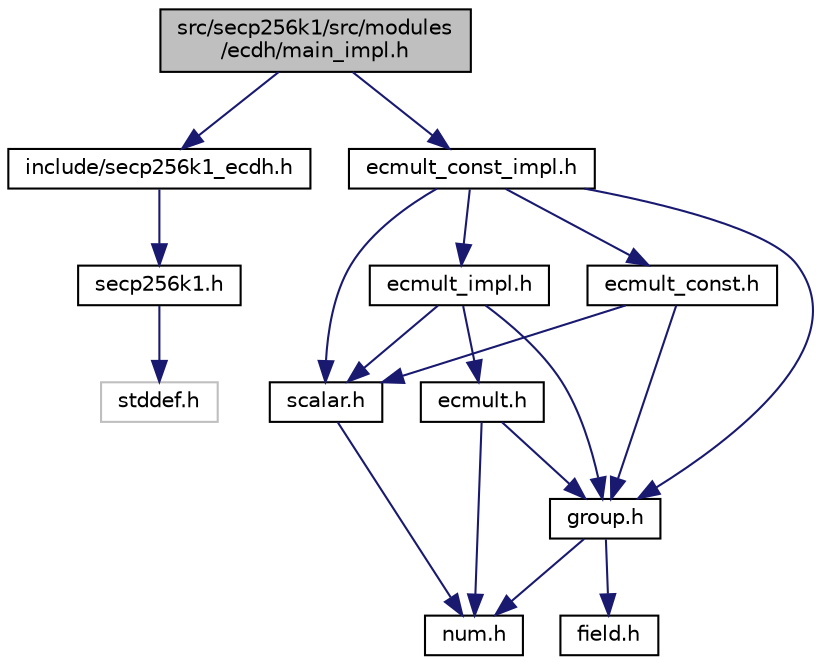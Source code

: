 digraph "src/secp256k1/src/modules/ecdh/main_impl.h"
{
  edge [fontname="Helvetica",fontsize="10",labelfontname="Helvetica",labelfontsize="10"];
  node [fontname="Helvetica",fontsize="10",shape=record];
  Node0 [label="src/secp256k1/src/modules\l/ecdh/main_impl.h",height=0.2,width=0.4,color="black", fillcolor="grey75", style="filled", fontcolor="black"];
  Node0 -> Node1 [color="midnightblue",fontsize="10",style="solid",fontname="Helvetica"];
  Node1 [label="include/secp256k1_ecdh.h",height=0.2,width=0.4,color="black", fillcolor="white", style="filled",URL="$secp256k1__ecdh_8h.html"];
  Node1 -> Node2 [color="midnightblue",fontsize="10",style="solid",fontname="Helvetica"];
  Node2 [label="secp256k1.h",height=0.2,width=0.4,color="black", fillcolor="white", style="filled",URL="$secp256k1_8h.html"];
  Node2 -> Node3 [color="midnightblue",fontsize="10",style="solid",fontname="Helvetica"];
  Node3 [label="stddef.h",height=0.2,width=0.4,color="grey75", fillcolor="white", style="filled"];
  Node0 -> Node4 [color="midnightblue",fontsize="10",style="solid",fontname="Helvetica"];
  Node4 [label="ecmult_const_impl.h",height=0.2,width=0.4,color="black", fillcolor="white", style="filled",URL="$ecmult__const__impl_8h.html"];
  Node4 -> Node5 [color="midnightblue",fontsize="10",style="solid",fontname="Helvetica"];
  Node5 [label="scalar.h",height=0.2,width=0.4,color="black", fillcolor="white", style="filled",URL="$scalar_8h.html"];
  Node5 -> Node6 [color="midnightblue",fontsize="10",style="solid",fontname="Helvetica"];
  Node6 [label="num.h",height=0.2,width=0.4,color="black", fillcolor="white", style="filled",URL="$num_8h.html"];
  Node4 -> Node7 [color="midnightblue",fontsize="10",style="solid",fontname="Helvetica"];
  Node7 [label="group.h",height=0.2,width=0.4,color="black", fillcolor="white", style="filled",URL="$group_8h.html"];
  Node7 -> Node6 [color="midnightblue",fontsize="10",style="solid",fontname="Helvetica"];
  Node7 -> Node8 [color="midnightblue",fontsize="10",style="solid",fontname="Helvetica"];
  Node8 [label="field.h",height=0.2,width=0.4,color="black", fillcolor="white", style="filled",URL="$field_8h.html"];
  Node4 -> Node9 [color="midnightblue",fontsize="10",style="solid",fontname="Helvetica"];
  Node9 [label="ecmult_const.h",height=0.2,width=0.4,color="black", fillcolor="white", style="filled",URL="$ecmult__const_8h.html"];
  Node9 -> Node5 [color="midnightblue",fontsize="10",style="solid",fontname="Helvetica"];
  Node9 -> Node7 [color="midnightblue",fontsize="10",style="solid",fontname="Helvetica"];
  Node4 -> Node10 [color="midnightblue",fontsize="10",style="solid",fontname="Helvetica"];
  Node10 [label="ecmult_impl.h",height=0.2,width=0.4,color="black", fillcolor="white", style="filled",URL="$ecmult__impl_8h.html"];
  Node10 -> Node7 [color="midnightblue",fontsize="10",style="solid",fontname="Helvetica"];
  Node10 -> Node5 [color="midnightblue",fontsize="10",style="solid",fontname="Helvetica"];
  Node10 -> Node11 [color="midnightblue",fontsize="10",style="solid",fontname="Helvetica"];
  Node11 [label="ecmult.h",height=0.2,width=0.4,color="black", fillcolor="white", style="filled",URL="$ecmult_8h.html"];
  Node11 -> Node6 [color="midnightblue",fontsize="10",style="solid",fontname="Helvetica"];
  Node11 -> Node7 [color="midnightblue",fontsize="10",style="solid",fontname="Helvetica"];
}
